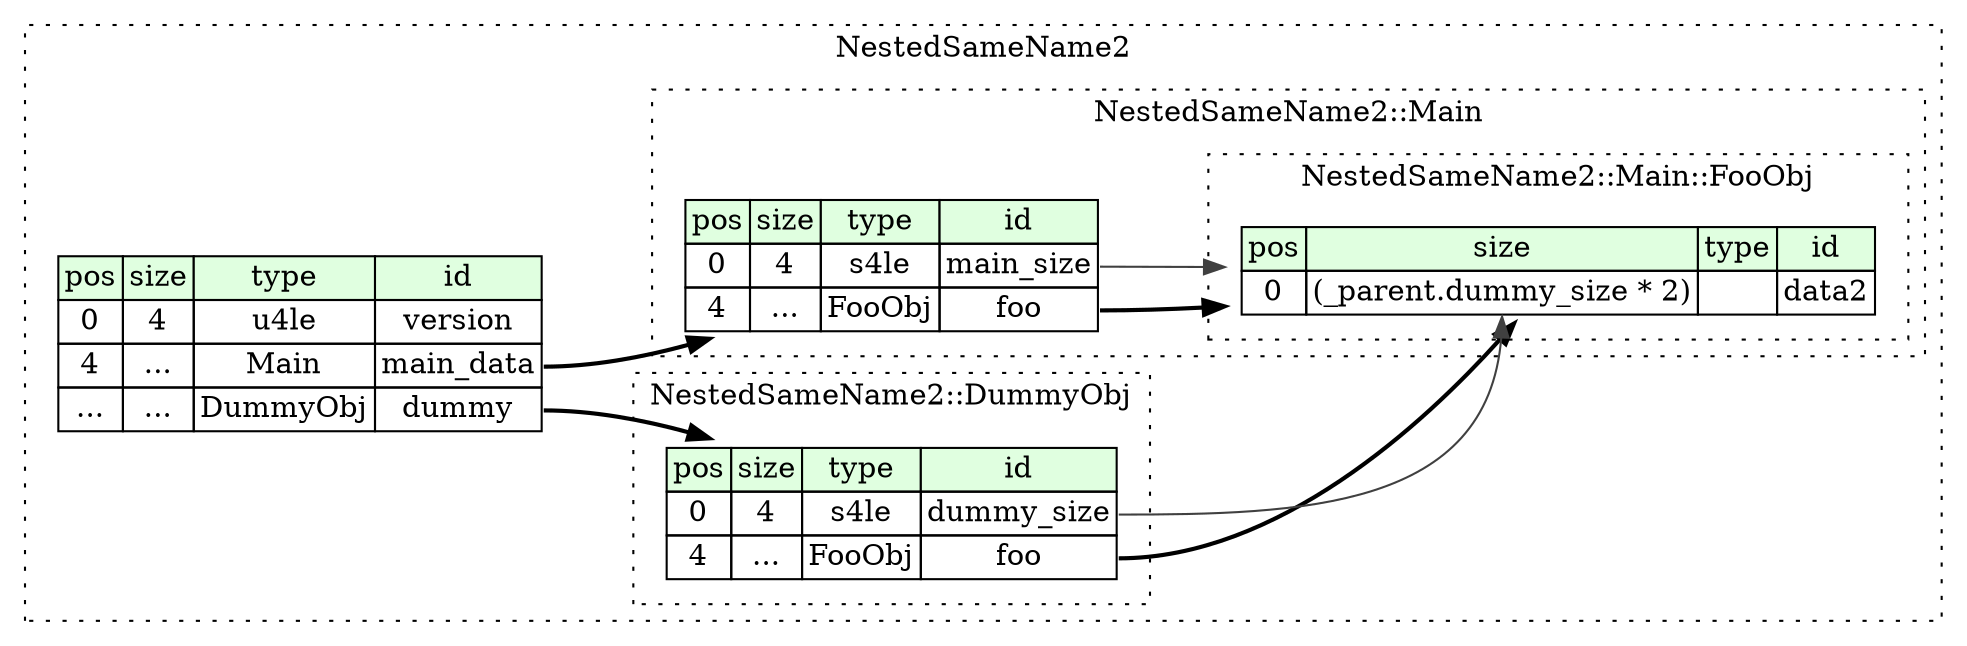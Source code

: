 digraph {
	rankdir=LR;
	node [shape=plaintext];
	subgraph cluster__nested_same_name2 {
		label="NestedSameName2";
		graph[style=dotted];

		nested_same_name2__seq [label=<<TABLE BORDER="0" CELLBORDER="1" CELLSPACING="0">
			<TR><TD BGCOLOR="#E0FFE0">pos</TD><TD BGCOLOR="#E0FFE0">size</TD><TD BGCOLOR="#E0FFE0">type</TD><TD BGCOLOR="#E0FFE0">id</TD></TR>
			<TR><TD PORT="version_pos">0</TD><TD PORT="version_size">4</TD><TD>u4le</TD><TD PORT="version_type">version</TD></TR>
			<TR><TD PORT="main_data_pos">4</TD><TD PORT="main_data_size">...</TD><TD>Main</TD><TD PORT="main_data_type">main_data</TD></TR>
			<TR><TD PORT="dummy_pos">...</TD><TD PORT="dummy_size">...</TD><TD>DummyObj</TD><TD PORT="dummy_type">dummy</TD></TR>
		</TABLE>>];
		subgraph cluster__main {
			label="NestedSameName2::Main";
			graph[style=dotted];

			main__seq [label=<<TABLE BORDER="0" CELLBORDER="1" CELLSPACING="0">
				<TR><TD BGCOLOR="#E0FFE0">pos</TD><TD BGCOLOR="#E0FFE0">size</TD><TD BGCOLOR="#E0FFE0">type</TD><TD BGCOLOR="#E0FFE0">id</TD></TR>
				<TR><TD PORT="main_size_pos">0</TD><TD PORT="main_size_size">4</TD><TD>s4le</TD><TD PORT="main_size_type">main_size</TD></TR>
				<TR><TD PORT="foo_pos">4</TD><TD PORT="foo_size">...</TD><TD>FooObj</TD><TD PORT="foo_type">foo</TD></TR>
			</TABLE>>];
			subgraph cluster__foo_obj {
				label="NestedSameName2::Main::FooObj";
				graph[style=dotted];

				foo_obj__seq [label=<<TABLE BORDER="0" CELLBORDER="1" CELLSPACING="0">
					<TR><TD BGCOLOR="#E0FFE0">pos</TD><TD BGCOLOR="#E0FFE0">size</TD><TD BGCOLOR="#E0FFE0">type</TD><TD BGCOLOR="#E0FFE0">id</TD></TR>
					<TR><TD PORT="data1_pos">0</TD><TD PORT="data1_size">(_parent.main_size * 2)</TD><TD></TD><TD PORT="data1_type">data1</TD></TR>
				</TABLE>>];
			}
		}
		subgraph cluster__dummy_obj {
			label="NestedSameName2::DummyObj";
			graph[style=dotted];

			dummy_obj__seq [label=<<TABLE BORDER="0" CELLBORDER="1" CELLSPACING="0">
				<TR><TD BGCOLOR="#E0FFE0">pos</TD><TD BGCOLOR="#E0FFE0">size</TD><TD BGCOLOR="#E0FFE0">type</TD><TD BGCOLOR="#E0FFE0">id</TD></TR>
				<TR><TD PORT="dummy_size_pos">0</TD><TD PORT="dummy_size_size">4</TD><TD>s4le</TD><TD PORT="dummy_size_type">dummy_size</TD></TR>
				<TR><TD PORT="foo_pos">4</TD><TD PORT="foo_size">...</TD><TD>FooObj</TD><TD PORT="foo_type">foo</TD></TR>
			</TABLE>>];
			subgraph cluster__foo_obj {
				label="NestedSameName2::DummyObj::FooObj";
				graph[style=dotted];

				foo_obj__seq [label=<<TABLE BORDER="0" CELLBORDER="1" CELLSPACING="0">
					<TR><TD BGCOLOR="#E0FFE0">pos</TD><TD BGCOLOR="#E0FFE0">size</TD><TD BGCOLOR="#E0FFE0">type</TD><TD BGCOLOR="#E0FFE0">id</TD></TR>
					<TR><TD PORT="data2_pos">0</TD><TD PORT="data2_size">(_parent.dummy_size * 2)</TD><TD></TD><TD PORT="data2_type">data2</TD></TR>
				</TABLE>>];
			}
		}
	}
	nested_same_name2__seq:main_data_type -> main__seq [style=bold];
	nested_same_name2__seq:dummy_type -> dummy_obj__seq [style=bold];
	main__seq:foo_type -> foo_obj__seq [style=bold];
	main__seq:main_size_type -> foo_obj__seq:data1_size [color="#404040"];
	dummy_obj__seq:foo_type -> foo_obj__seq [style=bold];
	dummy_obj__seq:dummy_size_type -> foo_obj__seq:data2_size [color="#404040"];
}
